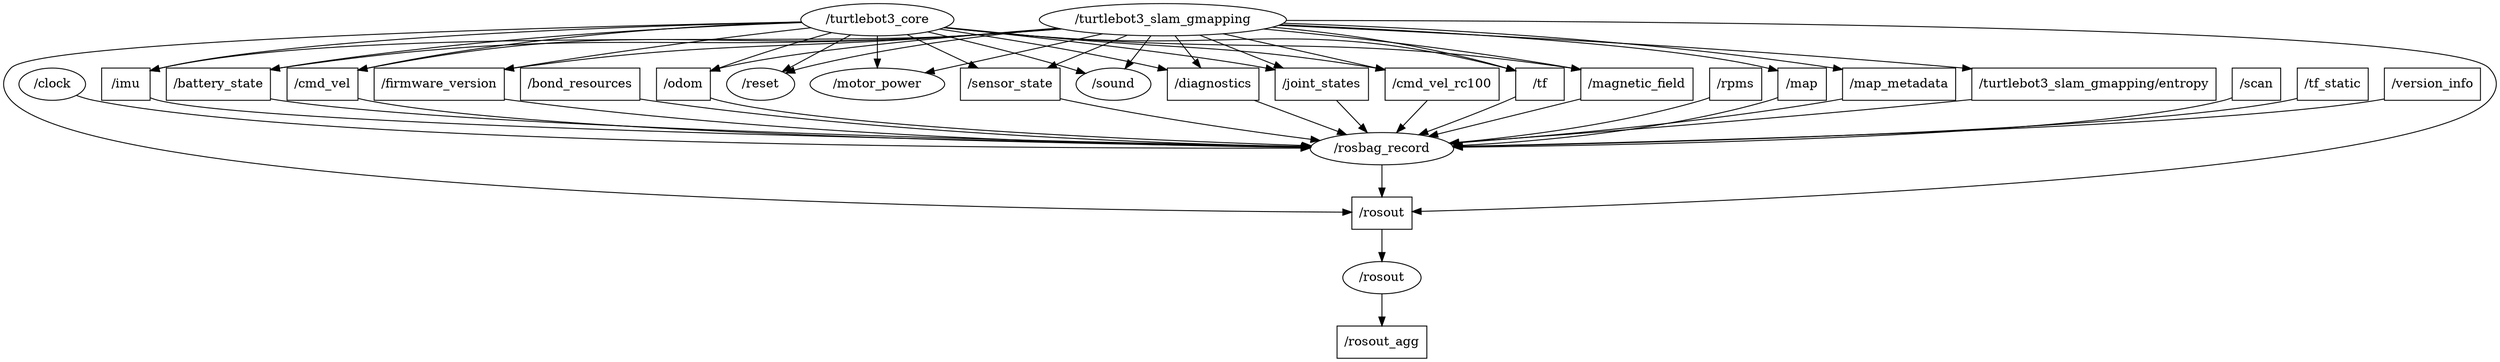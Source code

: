 strict digraph "SLAM_2021-06-03-12-32-22" {
	"/rosbag_record" [label="/rosbag_record" shape=oval]
	"/turtlebot3_core" [label="/turtlebot3_core" shape=oval]
	"/turtlebot3_slam_gmapping" [label="/turtlebot3_slam_gmapping" shape=oval]
	"/battery_state" [label="/battery_state" shape=rectangle]
	"/bond_resources" [label="/bond_resources" shape=rectangle]
	"/cmd_vel" [label="/cmd_vel" shape=rectangle]
	"/cmd_vel_rc100" [label="/cmd_vel_rc100" shape=rectangle]
	"/diagnostics" [label="/diagnostics" shape=rectangle]
	"/firmware_version" [label="/firmware_version" shape=rectangle]
	"/imu" [label="/imu" shape=rectangle]
	"/joint_states" [label="/joint_states" shape=rectangle]
	"/magnetic_field" [label="/magnetic_field" shape=rectangle]
	"/map" [label="/map" shape=rectangle]
	"/map_metadata" [label="/map_metadata" shape=rectangle]
	"/odom" [label="/odom" shape=rectangle]
	"/rosout" [label="/rosout" shape=rectangle]
	"/rosout_agg" [label="/rosout_agg" shape=rectangle]
	"/rpms" [label="/rpms" shape=rectangle]
	"/scan" [label="/scan" shape=rectangle]
	"/sensor_state" [label="/sensor_state" shape=rectangle]
	"/tf" [label="/tf" shape=rectangle]
	"/tf_static" [label="/tf_static" shape=rectangle]
	"/turtlebot3_slam_gmapping/entropy" [label="/turtlebot3_slam_gmapping/entropy" shape=rectangle]
	"/version_info" [label="/version_info" shape=rectangle]
	"/rosbag_record" -> "/rosout"
	"/turtlebot3_core" -> "/firmware_version"
	"/turtlebot3_core" -> "/sensor_state"
	"/turtlebot3_core" -> "/motor_power"
	"/turtlebot3_core" -> "/cmd_vel"
	"/turtlebot3_core" -> "/rosout"
	"/turtlebot3_core" -> "/tf"
	"/turtlebot3_core" -> "/cmd_vel_rc100"
	"/turtlebot3_core" -> "/imu"
	"/turtlebot3_core" -> "/odom"
	"/turtlebot3_core" -> "/sound"
	"/turtlebot3_core" -> "/joint_states"
	"/turtlebot3_core" -> "/diagnostics"
	"/turtlebot3_core" -> "/battery_state"
	"/turtlebot3_core" -> "/reset"
	"/turtlebot3_core" -> "/magnetic_field"
	"/turtlebot3_slam_gmapping" -> "/firmware_version"
	"/turtlebot3_slam_gmapping" -> "/sensor_state"
	"/turtlebot3_slam_gmapping" -> "/motor_power"
	"/turtlebot3_slam_gmapping" -> "/map_metadata"
	"/turtlebot3_slam_gmapping" -> "/cmd_vel"
	"/turtlebot3_slam_gmapping" -> "/rosout"
	"/turtlebot3_slam_gmapping" -> "/tf"
	"/turtlebot3_slam_gmapping" -> "/cmd_vel_rc100"
	"/turtlebot3_slam_gmapping" -> "/imu"
	"/turtlebot3_slam_gmapping" -> "/odom"
	"/turtlebot3_slam_gmapping" -> "/sound"
	"/turtlebot3_slam_gmapping" -> "/map"
	"/turtlebot3_slam_gmapping" -> "/joint_states"
	"/turtlebot3_slam_gmapping" -> "/diagnostics"
	"/turtlebot3_slam_gmapping" -> "/battery_state"
	"/turtlebot3_slam_gmapping" -> "/reset"
	"/turtlebot3_slam_gmapping" -> "/turtlebot3_slam_gmapping/entropy"
	"/turtlebot3_slam_gmapping" -> "/magnetic_field"
	"/scan" -> "/rosbag_record"
	"/rpms" -> "/rosbag_record"
	"/diagnostics" -> "/rosbag_record"
	"/version_info" -> "/rosbag_record"
	"/tf" -> "/rosbag_record"
	"/turtlebot3_slam_gmapping/entropy" -> "/rosbag_record"
	"/map" -> "/rosbag_record"
	"/map_metadata" -> "/rosbag_record"
	"/bond_resources" -> "/rosbag_record"
	"/sensor_state" -> "/rosbag_record"
	"/firmware_version" -> "/rosbag_record"
	"/imu" -> "/rosbag_record"
	"/cmd_vel_rc100" -> "/rosbag_record"
	"/odom" -> "/rosbag_record"
	"/joint_states" -> "/rosbag_record"
	"/battery_state" -> "/rosbag_record"
	"/magnetic_field" -> "/rosbag_record"
	"/tf_static" -> "/rosbag_record"
	"/clock" -> "/rosbag_record"
	"/cmd_vel" -> "/rosbag_record"
	"/clock" -> "/rosbag_record"
	"/cmd_vel" -> "/rosbag_record"
	"/fixed node" [label="/rosout" shape=oval]
	"/rosout" -> "/fixed node"
	"/fixed node" -> "/rosout_agg"
}
